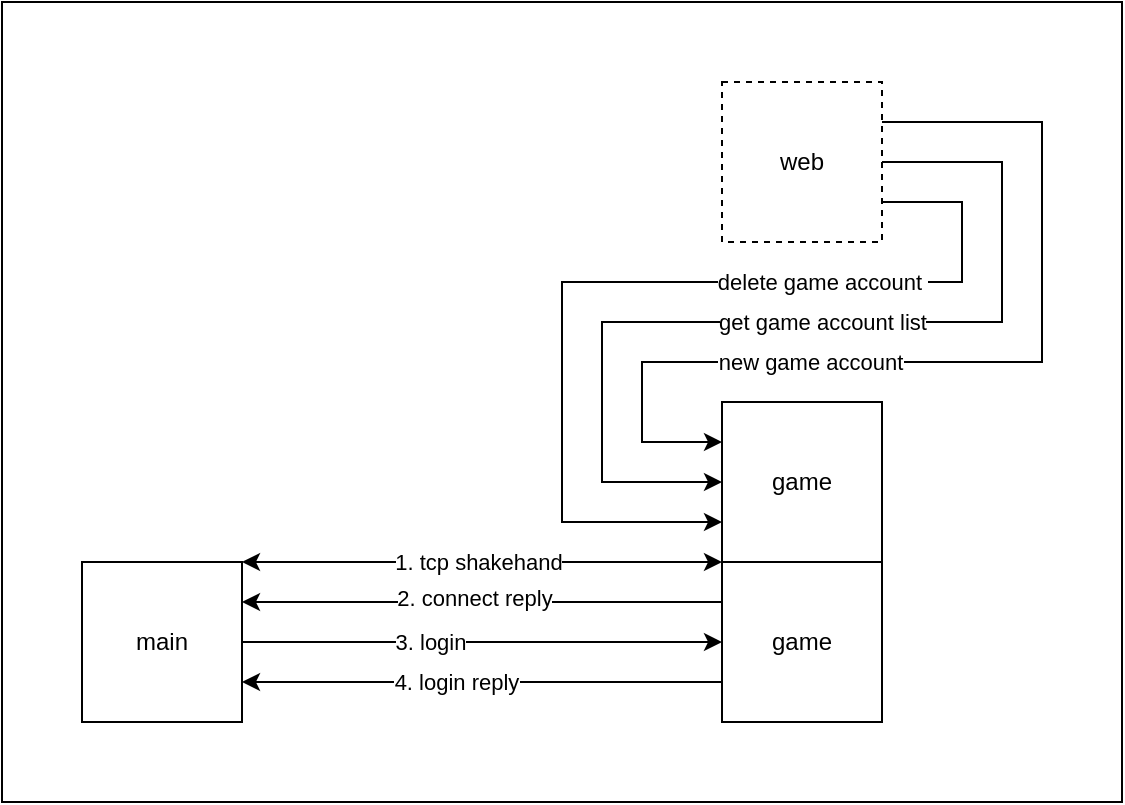 <mxfile version="22.0.8" type="device">
  <diagram name="Page-1" id="0_t07-CB3iW9xe6Sw4kU">
    <mxGraphModel dx="954" dy="571" grid="1" gridSize="10" guides="1" tooltips="1" connect="1" arrows="1" fold="1" page="1" pageScale="1" pageWidth="1169" pageHeight="827" math="0" shadow="0">
      <root>
        <mxCell id="0" />
        <mxCell id="1" parent="0" />
        <mxCell id="NgCYwbMXRVplWvnz-bBF-33" value="" style="rounded=0;whiteSpace=wrap;html=1;" vertex="1" parent="1">
          <mxGeometry x="240" y="40" width="560" height="400" as="geometry" />
        </mxCell>
        <mxCell id="NgCYwbMXRVplWvnz-bBF-2" value="main" style="rounded=0;whiteSpace=wrap;html=1;" vertex="1" parent="1">
          <mxGeometry x="280" y="320" width="80" height="80" as="geometry" />
        </mxCell>
        <mxCell id="NgCYwbMXRVplWvnz-bBF-6" value="web" style="rounded=0;whiteSpace=wrap;html=1;dashed=1;" vertex="1" parent="1">
          <mxGeometry x="600" y="80" width="80" height="80" as="geometry" />
        </mxCell>
        <mxCell id="NgCYwbMXRVplWvnz-bBF-7" value="" style="endArrow=classic;html=1;rounded=0;exitX=1;exitY=0.5;exitDx=0;exitDy=0;entryX=0;entryY=0.5;entryDx=0;entryDy=0;" edge="1" parent="1" source="NgCYwbMXRVplWvnz-bBF-2" target="NgCYwbMXRVplWvnz-bBF-17">
          <mxGeometry width="50" height="50" relative="1" as="geometry">
            <mxPoint x="370" y="330" as="sourcePoint" />
            <mxPoint x="610" y="290" as="targetPoint" />
            <Array as="points" />
          </mxGeometry>
        </mxCell>
        <mxCell id="NgCYwbMXRVplWvnz-bBF-8" value="3. login" style="edgeLabel;html=1;align=center;verticalAlign=middle;resizable=0;points=[];" vertex="1" connectable="0" parent="NgCYwbMXRVplWvnz-bBF-7">
          <mxGeometry x="-0.325" relative="1" as="geometry">
            <mxPoint x="13" as="offset" />
          </mxGeometry>
        </mxCell>
        <mxCell id="NgCYwbMXRVplWvnz-bBF-9" value="" style="endArrow=classic;html=1;rounded=0;entryX=1;entryY=0.75;entryDx=0;entryDy=0;exitX=0;exitY=0.75;exitDx=0;exitDy=0;" edge="1" parent="1" source="NgCYwbMXRVplWvnz-bBF-17" target="NgCYwbMXRVplWvnz-bBF-2">
          <mxGeometry width="50" height="50" relative="1" as="geometry">
            <mxPoint x="460" y="360" as="sourcePoint" />
            <mxPoint x="470" y="400" as="targetPoint" />
            <Array as="points" />
          </mxGeometry>
        </mxCell>
        <mxCell id="NgCYwbMXRVplWvnz-bBF-10" value="4. login reply" style="edgeLabel;html=1;align=center;verticalAlign=middle;resizable=0;points=[];" vertex="1" connectable="0" parent="NgCYwbMXRVplWvnz-bBF-9">
          <mxGeometry x="0.394" y="3" relative="1" as="geometry">
            <mxPoint x="34" y="-3" as="offset" />
          </mxGeometry>
        </mxCell>
        <mxCell id="NgCYwbMXRVplWvnz-bBF-17" value="game" style="rounded=0;whiteSpace=wrap;html=1;" vertex="1" parent="1">
          <mxGeometry x="600" y="320" width="80" height="80" as="geometry" />
        </mxCell>
        <mxCell id="NgCYwbMXRVplWvnz-bBF-18" value="" style="endArrow=classic;startArrow=classic;html=1;rounded=0;exitX=1;exitY=0;exitDx=0;exitDy=0;entryX=0;entryY=0;entryDx=0;entryDy=0;" edge="1" parent="1" source="NgCYwbMXRVplWvnz-bBF-2" target="NgCYwbMXRVplWvnz-bBF-17">
          <mxGeometry width="50" height="50" relative="1" as="geometry">
            <mxPoint x="370" y="290" as="sourcePoint" />
            <mxPoint x="610" y="290" as="targetPoint" />
            <Array as="points">
              <mxPoint x="560" y="320" />
            </Array>
          </mxGeometry>
        </mxCell>
        <mxCell id="NgCYwbMXRVplWvnz-bBF-19" value="1. tcp shakehand" style="edgeLabel;html=1;align=center;verticalAlign=middle;resizable=0;points=[];" vertex="1" connectable="0" parent="NgCYwbMXRVplWvnz-bBF-18">
          <mxGeometry x="-0.092" y="-1" relative="1" as="geometry">
            <mxPoint x="9" y="-1" as="offset" />
          </mxGeometry>
        </mxCell>
        <mxCell id="NgCYwbMXRVplWvnz-bBF-20" value="game" style="rounded=0;whiteSpace=wrap;html=1;" vertex="1" parent="1">
          <mxGeometry x="600" y="240" width="80" height="80" as="geometry" />
        </mxCell>
        <mxCell id="NgCYwbMXRVplWvnz-bBF-21" value="" style="endArrow=classic;html=1;rounded=0;exitX=1;exitY=0.25;exitDx=0;exitDy=0;entryX=0;entryY=0.25;entryDx=0;entryDy=0;" edge="1" parent="1" source="NgCYwbMXRVplWvnz-bBF-6" target="NgCYwbMXRVplWvnz-bBF-20">
          <mxGeometry width="50" height="50" relative="1" as="geometry">
            <mxPoint x="710" y="140" as="sourcePoint" />
            <mxPoint x="720" y="250" as="targetPoint" />
            <Array as="points">
              <mxPoint x="760" y="100" />
              <mxPoint x="760" y="220" />
              <mxPoint x="560" y="220" />
              <mxPoint x="560" y="260" />
            </Array>
          </mxGeometry>
        </mxCell>
        <mxCell id="NgCYwbMXRVplWvnz-bBF-22" value="new game account" style="edgeLabel;html=1;align=center;verticalAlign=middle;resizable=0;points=[];" vertex="1" connectable="0" parent="NgCYwbMXRVplWvnz-bBF-21">
          <mxGeometry x="0.08" relative="1" as="geometry">
            <mxPoint x="-57" as="offset" />
          </mxGeometry>
        </mxCell>
        <mxCell id="NgCYwbMXRVplWvnz-bBF-24" value="" style="endArrow=classic;html=1;rounded=0;exitX=1;exitY=0.75;exitDx=0;exitDy=0;entryX=0;entryY=0.75;entryDx=0;entryDy=0;" edge="1" parent="1" source="NgCYwbMXRVplWvnz-bBF-6" target="NgCYwbMXRVplWvnz-bBF-20">
          <mxGeometry width="50" height="50" relative="1" as="geometry">
            <mxPoint x="460" y="320" as="sourcePoint" />
            <mxPoint x="510" y="270" as="targetPoint" />
            <Array as="points">
              <mxPoint x="720" y="140" />
              <mxPoint x="720" y="180" />
              <mxPoint x="520" y="180" />
              <mxPoint x="520" y="300" />
            </Array>
          </mxGeometry>
        </mxCell>
        <mxCell id="NgCYwbMXRVplWvnz-bBF-25" value="delete game account&amp;nbsp;" style="edgeLabel;html=1;align=center;verticalAlign=middle;resizable=0;points=[];" vertex="1" connectable="0" parent="NgCYwbMXRVplWvnz-bBF-24">
          <mxGeometry x="0.529" relative="1" as="geometry">
            <mxPoint x="130" y="-87" as="offset" />
          </mxGeometry>
        </mxCell>
        <mxCell id="NgCYwbMXRVplWvnz-bBF-28" value="" style="endArrow=classic;html=1;rounded=0;entryX=1;entryY=0.25;entryDx=0;entryDy=0;exitX=0;exitY=0.25;exitDx=0;exitDy=0;" edge="1" parent="1" source="NgCYwbMXRVplWvnz-bBF-17" target="NgCYwbMXRVplWvnz-bBF-2">
          <mxGeometry width="50" height="50" relative="1" as="geometry">
            <mxPoint x="570" y="340" as="sourcePoint" />
            <mxPoint x="380" y="340" as="targetPoint" />
            <Array as="points" />
          </mxGeometry>
        </mxCell>
        <mxCell id="NgCYwbMXRVplWvnz-bBF-29" value="2. connect reply" style="edgeLabel;html=1;align=center;verticalAlign=middle;resizable=0;points=[];" vertex="1" connectable="0" parent="NgCYwbMXRVplWvnz-bBF-28">
          <mxGeometry x="0.53" y="-2" relative="1" as="geometry">
            <mxPoint x="59" as="offset" />
          </mxGeometry>
        </mxCell>
        <mxCell id="NgCYwbMXRVplWvnz-bBF-30" value="" style="endArrow=classic;html=1;rounded=0;entryX=0;entryY=0.5;entryDx=0;entryDy=0;exitX=1;exitY=0.5;exitDx=0;exitDy=0;" edge="1" parent="1" source="NgCYwbMXRVplWvnz-bBF-6" target="NgCYwbMXRVplWvnz-bBF-20">
          <mxGeometry width="50" height="50" relative="1" as="geometry">
            <mxPoint x="450" y="290" as="sourcePoint" />
            <mxPoint x="500" y="240" as="targetPoint" />
            <Array as="points">
              <mxPoint x="740" y="120" />
              <mxPoint x="740" y="200" />
              <mxPoint x="540" y="200" />
              <mxPoint x="540" y="280" />
            </Array>
          </mxGeometry>
        </mxCell>
        <mxCell id="NgCYwbMXRVplWvnz-bBF-32" value="get game account list" style="edgeLabel;html=1;align=center;verticalAlign=middle;resizable=0;points=[];" vertex="1" connectable="0" parent="NgCYwbMXRVplWvnz-bBF-30">
          <mxGeometry x="0.667" y="-1" relative="1" as="geometry">
            <mxPoint x="111" y="-60" as="offset" />
          </mxGeometry>
        </mxCell>
      </root>
    </mxGraphModel>
  </diagram>
</mxfile>
